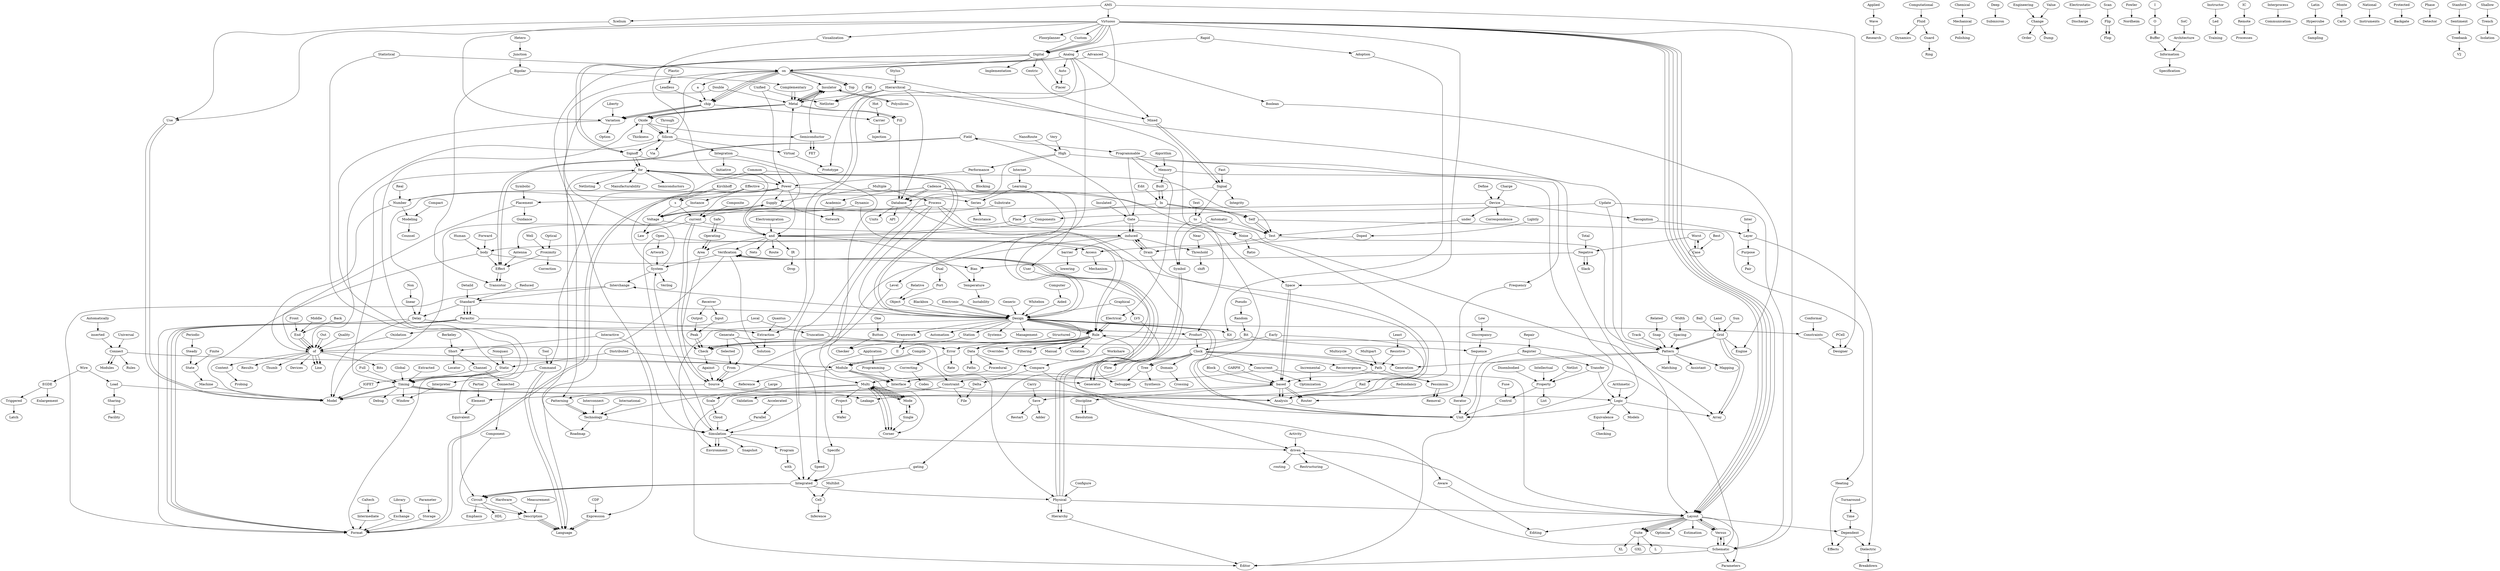 digraph test {
	ratio="fill";
	ANALOG [label="Analog"];
	AUTO [label="Auto"];
	PLACER [label="Placer"];
	ADVANCED [label="Advanced"];
	BOOLEAN [label="Boolean"];
	ENGINE [label="Engine"];
	ACTIVITY [label="Activity"];
	DRIVEN [label="driven"];
	RESTRUCTURING [label="Restructuring"];
	ON [label="on"];
	CHIP [label="chip"];
	VARIATION [label="Variation"];
	DESIGN [label="Design"];
	ENVIRONMENT [label="Environment"];
	EXPRESSION [label="Expression"];
	LANGUAGE [label="Language"];
	AUTOMATICALLY [label="Automatically"];
	INSERTED [label="inserted"];
	CONNECT [label="Connect"];
	MODULE [label="Module"];
	ALGORITHM [label="Algorithm"];
	MEMORY [label="Memory"];
	UNIT [label="Unit"];
	MIXED [label="Mixed"];
	SIGNAL [label="Signal"];
	AMS [label="AMS"];
	DESIGNER [label="Designer"];
	TOP [label="Top"];
	ACCELERATED [label="Accelerated"];
	PARALLEL [label="Parallel"];
	SIMULATION [label="Simulation"];
	AUTOMATIC [label="Automatic"];
	TEST [label="Test"];
	PATTERN [label="Pattern"];
	GENERATION [label="Generation"];
	VIRTUOSO [label="Virtuoso"];
	USE [label="Use"];
	MODEL [label="Model"];
	APPLIED [label="Applied"];
	WAVE [label="Wave"];
	RESEARCH [label="Research"];
	XCELIUM [label="Xcelium"];
	APPLICATION [label="Application"];
	PROGRAMMING [label="Programming"];
	INTERFACE [label="Interface"];
	ARITHMETIC [label="Arithmetic"];
	LOGIC [label="Logic"];
	SPECIFIC [label="Specific"];
	INTEGRATED [label="Integrated"];
	CIRCUIT [label="Circuit"];
	SYMBOL [label="Symbol"];
	GENERATOR [label="Generator"];
	BEST [label="Best"];
	CASE [label="Case"];
	WORST [label="Worst"];
	BLOCK [label="Block"];
	BASED [label="based"];
	DISCIPLINE [label="Discipline"];
	RESOLUTION [label="Resolution"];
	BLACKBOX [label="Blackbox"];
	BACK [label="Back"];
	END [label="End"];
	OF [label="of"];
	LINE [label="Line"];
	BIT [label="Bit"];
	ERROR [label="Error"];
	RATE [label="Rate"];
	BALL [label="Ball"];
	GRID [label="Grid"];
	ARRAY [label="Array"];
	BIPOLAR [label="Bipolar"];
	COMPLEMENTARY [label="Complementary"];
	METAL [label="Metal"];
	OXIDE [label="Oxide"];
	SILICON [label="Silicon"];
	BERKELEY [label="Berkeley"];
	SHORT [label="Short"];
	CHANNEL [label="Channel"];
	IGFET [label="IGFET"];
	BUILT [label="Built"];
	IN [label="In"];
	SELF [label="Self"];
	COMPUTER [label="Computer"];
	AIDED [label="Aided"];
	CONSTRAINT [label="Constraint"];
	AWARE [label="Aware"];
	EDITING [label="Editing"];
	CADENCE [label="Cadence"];
	ACADEMIC [label="Academic"];
	NETWORK [label="Network"];
	CHECK [label="Check"];
	AGAINST [label="Against"];
	SOURCE [label="Source"];
	CONNECTED [label="Connected"];
	COMPONENT [label="Component"];
	CONFORMAL [label="Conformal"];
	CONSTRAINTS [label="Constraints"];
	CLOCK [label="Clock"];
	FILE [label="File"];
	COMMON [label="Common"];
	COMMAND [label="Command"];
	CONCURRENT [label="Concurrent"];
	OPTIMIZATION [label="Optimization"];
	COMPOSITE [label="Composite"];
	CURRENT [label="current"];
	DOMAIN [label="Domain"];
	CROSSING [label="Crossing"];
	DESCRIPTION [label="Description"];
	FORMAT [label="Format"];
	CHARGE [label="Charge"];
	DEVICE [label="Device"];
	DATABASE [label="Database"];
	API [label="API"];
	SYSTEMS [label="Systems"];
	CALTECH [label="Caltech"];
	INTERMEDIATE [label="Intermediate"];
	CDF [label="CDF"];
	COMPUTATIONAL [label="Computational"];
	FLUID [label="Fluid"];
	DYNAMICS [label="Dynamics"];
	GATING [label="gating"];
	CELL [label="Cell"];
	INTERPRETER [label="Interpreter"];
	WINDOW [label="Window"];
	COMPILE [label="Compile"];
	MULTI [label="Multi"];
	MODE [label="Mode"];
	CORNER [label="Corner"];
	CHEMICAL [label="Chemical"];
	MECHANICAL [label="Mechanical"];
	POLISHING [label="Polishing"];
	POWER [label="Power"];
	LAYOUT [label="Layout"];
	COMPACT [label="Compact"];
	MODELING [label="Modeling"];
	COUNSEL [label="Counsel"];
	PLACEMENT [label="Placement"];
	GUIDANCE [label="Guidance"];
	CONFIGURE [label="Configure"];
	PHYSICAL [label="Physical"];
	HIERARCHY [label="Hierarchy"];
	PATH [label="Path"];
	PESSIMISM [label="Pessimism"];
	REMOVAL [label="Removal"];
	MODULES [label="Modules"];
	RULES [label="Rules"];
	RECONVERGENCE [label="Reconvergence"];
	CARRY [label="Carry"];
	SAVE [label="Save"];
	ADDER [label="Adder"];
	SPACE [label="Space"];
	ROUTER [label="Router"];
	TREE [label="Tree"];
	DEBUGGER [label="Debugger"];
	SYNTHESIS [label="Synthesis"];
	VALIDATION [label="Validation"];
	USER [label="User"];
	UNITS [label="Units"];
	DATA [label="Data"];
	COMPARE [label="Compare"];
	DEFINE [label="Define"];
	CORRESPONDENCE [label="Correspondence"];
	FRAMEWORK [label="Framework"];
	II [label="II"];
	FOR [label="for"];
	MANUFACTURABILITY [label="Manufacturability"];
	DRAIN [label="Drain"];
	INDUCED [label="induced"];
	BARRIER [label="barrier"];
	LOWERING [label="lowering"];
	THRESHOLD [label="Threshold"];
	SHIFT [label="shift"];
	DISTRIBUTED [label="Distributed"];
	DOUBLE [label="Double"];
	INSULATOR [label="Insulator"];
	DIGITAL [label="Digital"];
	CENTRIC [label="Centric"];
	DUAL [label="Dual"];
	PORT [label="Port"];
	OBJECT [label="Object"];
	DISEMBODIED [label="Disembodied"];
	PROPERTY [label="Property"];
	LIST [label="List"];
	PROCEDURAL [label="Procedural"];
	PATTERNING [label="Patterning"];
	TECHNOLOGY [label="Technology"];
	RULE [label="Rule"];
	DYNAMIC [label="Dynamic"];
	FILTERING [label="Filtering"];
	RECOGNITION [label="Recognition"];
	LAYER [label="Layer"];
	MANUAL [label="Manual"];
	VIOLATION [label="Violation"];
	DETAILD [label="Detaild"];
	STANDARD [label="Standard"];
	PARASITIC [label="Parasitic"];
	DEEP [label="Deep"];
	SUBMICRON [label="Submicron"];
	STATIC [label="Static"];
	TIMING [label="Timing"];
	ANALYSIS [label="Analysis"];
	UNDER [label="under"];
	VOLTAGE [label="Voltage"];
	SUPPLY [label="Supply"];
	CORRECTING [label="Correcting"];
	CODES [label="Codes"];
	EARLY [label="Early"];
	FLOW [label="Flow"];
	ENGINEERING [label="Engineering"];
	CHANGE [label="Change"];
	ORDER [label="Order"];
	EFFECTIVE [label="Effective"];
	ELECTRONIC [label="Electronic"];
	AUTOMATION [label="Automation"];
	INTERCHANGE [label="Interchange"];
	ELECTROMIGRATION [label="Electromigration"];
	EDIT [label="Edit"];
	PLACE [label="Place"];
	INSTANCE [label="Instance"];
	AND [label="and"];
	IR [label="IR"];
	DROP [label="Drop"];
	NUMBER [label="Number"];
	BITS [label="Bits"];
	EQUIVALENT [label="Equivalent"];
	THICKNESS [label="Thickness"];
	RAIL [label="Rail"];
	ELECTRICAL [label="Electrical"];
	ELECTROSTATIC [label="Electrostatic"];
	DISCHARGE [label="Discharge"];
	SERIES [label="Series"];
	RESISTANCE [label="Resistance"];
	EGDE [label="EGDE"];
	TRIGGERED [label="Triggered"];
	LATCH [label="Latch"];
	EXTRACTED [label="Extracted"];
	FIELD [label="Field"];
	EFFECT [label="Effect"];
	TRANSISTOR [label="Transistor"];
	FORWARD [label="Forward"];
	BODY [label="body"];
	BIAS [label="Bias"];
	FUSE [label="Fuse"];
	CONTROL [label="Control"];
	FRONT [label="Front"];
	FLIP [label="Flip"];
	FLOP [label="Flop"];
	GUARD [label="Guard"];
	RING [label="Ring"];
	FOWLER [label="Fowler"];
	NORDHEIM [label="Nordheim"];
	FLAT [label="Flat"];
	NETLISTER [label="Netlister"];
	PROGRAMMABLE [label="Programmable"];
	GATE [label="Gate"];
	FAST [label="Fast"];
	FINITE [label="Finite"];
	STATE [label="State"];
	MACHINE [label="Machine"];
	FULL [label="Full"];
	GARPH [label="GARPH"];
	GENERIC [label="Generic"];
	MANAGEMENT [label="Management"];
	GRAPHICAL [label="Graphical"];
	STATION [label="Station"];
	GENERATE [label="Generate"];
	FROM [label="From"];
	LEAKAGE [label="Leakage"];
	LVS [label="LVS"];
	LEVEL [label="Level"];
	EDITOR [label="Editor"];
	MAPPING [label="Mapping"];
	SELECTED [label="Selected"];
	GLOBAL [label="Global"];
	DEBUG [label="Debug"];
	HETERO [label="Hetero"];
	JUNCTION [label="Junction"];
	HUMAN [label="Human"];
	HOT [label="Hot"];
	CARRIER [label="Carrier"];
	INJECTION [label="Injection"];
	HARDWARE [label="Hardware"];
	HIERARCHICAL [label="Hierarchical"];
	FILL [label="Fill"];
	HIGH [label="High"];
	PERFORMANCE [label="Performance"];
	BLOCKING [label="Blocking"];
	EXTRACTION [label="Extraction"];
	MATCHING [label="Matching"];
	I [label="I"];
	O [label="O"];
	BUFFER [label="Buffer"];
	INFORMATION [label="Information"];
	SPECIFICATION [label="Specification"];
	INTERNET [label="Internet"];
	LEARNING [label="Learning"];
	INSTRUCTOR [label="Instructor"];
	LED [label="Led"];
	TRAINING [label="Training"];
	INTEGRATION [label="Integration"];
	INTERCONNECT [label="Interconnect"];
	IC [label="IC"];
	REMOTE [label="Remote"];
	PROCESSES [label="Processes"];
	INTERNATIONAL [label="International"];
	ROADMAP [label="Roadmap"];
	SEMICONDUCTORS [label="Semiconductors"];
	ELEMENT [label="Element"];
	INSULATED [label="Insulated"];
	INTER [label="Inter"];
	DIELECTRIC [label="Dielectric"];
	MODELS [label="Models"];
	INTERPROCESS [label="Interprocess"];
	COMMUNICATION [label="Communication"];
	INCREMENTAL [label="Incremental"];
	INTERACTIVE [label="Interactive"];
	INTELLECTUAL [label="Intellectual"];
	LOCATOR [label="Locator"];
	KIRCHHOFF [label="Kirchhoff"];
	S [label="s"];
	LAW [label="Law"];
	LIGHTLY [label="Lightly"];
	DOPED [label="Doped"];
	DEPENDENT [label="Dependent"];
	EFFECTS [label="Effects"];
	LOW [label="Low"];
	DISCREPANCY [label="Discrepancy"];
	SEQUENCE [label="Sequence"];
	EQUIVALENCE [label="Equivalence"];
	CHECKING [label="Checking"];
	LIBRARY [label="Library"];
	EXCHANGE [label="Exchange"];
	LAND [label="Land"];
	LATIN [label="Latin"];
	HYPERCUBE [label="Hypercube"];
	SAMPLING [label="Sampling"];
	LOCAL [label="Local"];
	OXIDATION [label="Oxidation"];
	PURPOSE [label="Purpose"];
	PAIR [label="Pair"];
	LEAST [label="Least"];
	RESISTIVE [label="Resistive"];
	LARGE [label="Large"];
	SCALE [label="Scale"];
	CLOUD [label="Cloud"];
	LOAD [label="Load"];
	SHARING [label="Sharing"];
	FACILITY [label="Facility"];
	TRUNCATION [label="Truncation"];
	LIBERTY [label="Liberty"];
	VERSUS [label="Versus"];
	SCHEMATIC [label="Schematic"];
	MULTIBIT [label="Multibit"];
	INFERENCE [label="Inference"];
	MONTE [label="Monte"];
	CARLO [label="Carlo"];
	MULTICYCLE [label="Multicycle"];
	SEMICONDUCTOR [label="Semiconductor"];
	FET [label="FET"];
	MEASUREMENT [label="Measurement"];
	MIDDLE [label="Middle"];
	MULTIPLE [label="Multiple"];
	PROCESS [label="Process"];
	MULTIPART [label="Multipart"];
	PROJECT [label="Project"];
	WAFER [label="Wafer"];
	NANOROUTE [label="NanoRoute"];
	FREQUENCY [label="Frequency"];
	NATIONAL [label="National"];
	INSTRUMENTS [label="Instruments"];
	NEGATIVE [label="Negative"];
	TEMPERATURE [label="Temperature"];
	INSTABILITY [label="Instability"];
	NETLIST [label="Netlist"];
	NON [label="Non"];
	LINEAR [label="linear"];
	DELAY [label="Delay"];
	NONQUASI [label="Nonquasi"];
	NEAR [label="Near"];
	OPEN [label="Open"];
	ACCESS [label="Access"];
	ARTWORK [label="Artwork"];
	SYSTEM [label="System"];
	ONE [label="One"];
	BUTTON [label="Button"];
	CHECKER [label="Checker"];
	OUT [label="Out"];
	REFERENCE [label="Reference"];
	CONTEXT [label="Context"];
	PROBING [label="Probing"];
	OPTICAL [label="Optical"];
	PROXIMITY [label="Proximity"];
	CORRECTION [label="Correction"];
	PRODUCT [label="Product"];
	NETLISTING [label="Netlisting"];
	ANTENNA [label="Antenna"];
	PROTECTED [label="Protected"];
	BACKGATE [label="Backgate"];
	KIT [label="Kit"];
	POLYSILICON [label="Polysilicon"];
	ESTIMATION [label="Estimation"];
	AREA [label="Area"];
	ROUTE [label="Route"];
	OVERRIDES [label="Overrides"];
	PSEUDO [label="Pseudo"];
	RANDOM [label="Random"];
	RESTART [label="Restart"];
	PCELL [label="PCell"];
	PHASE [label="Phase"];
	DETECTOR [label="Detector"];
	PARTIAL [label="Partial"];
	PLASTIC [label="Plastic"];
	LEADLESS [label="Leadless"];
	PARAMETER [label="Parameter"];
	STORAGE [label="Storage"];
	PERIODIC [label="Periodic"];
	STEADY [label="Steady"];
	MECHANISM [label="Mechanism"];
	VERIFICATION [label="Verification"];
	SOLUTION [label="Solution"];
	QUALITY [label="Quality"];
	RESULTS [label="Results"];
	QUANTUS [label="Quantus"];
	RAPID [label="Rapid"];
	ADOPTION [label="Adoption"];
	PROTOTYPE [label="Prototype"];
	REDUNDANCY [label="Redundancy"];
	RECEIVER [label="Receiver"];
	INPUT [label="Input"];
	PEAK [label="Peak"];
	REAL [label="Real"];
	RELATIVE [label="Relative"];
	OUTPUT [label="Output"];
	RELATED [label="Related"];
	SNAP [label="Snap"];
	REDUCED [label="Reduced"];
	REGISTER [label="Register"];
	TRANSFER [label="Transfer"];
	THUMB [label="Thumb"];
	REPAIR [label="Repair"];
	SOC [label="SoC"];
	ARCHITECTURE [label="Architecture"];
	SUBSTRATE [label="Substrate"];
	STRUCTURED [label="Structured"];
	PATHS [label="Paths"];
	ROUTING [label="routing"];
	SCAN [label="Scan"];
	SUN [label="Sun"];
	STYLUS [label="Stylus"];
	HEATING [label="Heating"];
	INTEGRITY [label="Integrity"];
	INITIATIVE [label="Initiative"];
	ITERATOR [label="Iterator"];
	SINGLE [label="Single"];
	NOISE [label="Noise"];
	TO [label="to"];
	RATIO [label="Ratio"];
	SAFE [label="Safe"];
	OPERATING [label="Operating"];
	A [label="a"];
	STATISTICAL [label="Statistical"];
	SYMBOLIC [label="Symbolic"];
	DEVICES [label="Devices"];
	PROGRAM [label="Program"];
	WITH [label="with"];
	EMPHASIS [label="Emphasis"];
	SNAPSHOT [label="Snapshot"];
	STANFORD [label="Stanford"];
	SENTIMENT [label="Sentiment"];
	TREEBANK [label="Treebank"];
	V2 [label="V2"];
	SIGNOFF [label="Signoff"];
	SHALLOW [label="Shallow"];
	TRENCH [label="Trench"];
	ISOLATION [label="Isolation"];
	VERILOG [label="Verilog"];
	VIRTUAL [label="Virtual"];
	TURNAROUND [label="Turnaround"];
	TIME [label="Time"];
	TOOL [label="Tool"];
	BREAKDOWN [label="Breakdown"];
	TOTAL [label="Total"];
	SLACK [label="Slack"];
	TRACK [label="Track"];
	ASSISTANT [label="Assistant"];
	TEXT [label="Text"];
	THROUGH [label="Through"];
	VIA [label="Via"];
	UNIVERSAL [label="Universal"];
	UPDATE [label="Update"];
	COMPONENTS [label="Components"];
	NETS [label="Nets"];
	PARAMETERS [label="Parameters"];
	UNIFIED [label="Unified"];
	VALUE [label="Value"];
	DUMP [label="Dump"];
	CUSTOM [label="Custom"];
	IMPLEMENTATION [label="Implementation"];
	FLOORPLANNER [label="Floorplanner"];
	VERY [label="Very"];
	SPEED [label="Speed"];
	HDL [label="HDL"];
	VISUALIZATION [label="Visualization"];
	OPTIMIZE [label="Optimize"];
	SUITE [label="Suite"];
	GXL [label="GXL"];
	L [label="L"];
	XL [label="XL"];
	OPTION [label="Option"];
	WORKSHARE [label="Workshare"];
	DELTA [label="Delta"];
	WHITEBOX [label="Whitebox"];
	WIRE [label="Wire"];
	ENLARGEMENT [label="Enlargement"];
	WELL [label="Well"];
	WIDTH [label="Width"];
	SPACING [label="Spacing"];
	A -> CHIP;
	ACADEMIC -> NETWORK;
	ACCELERATED -> PARALLEL;
	ACCESS -> MECHANISM;
	ACTIVITY -> DRIVEN;
	ADOPTION -> KIT;
	ADVANCED -> BOOLEAN;
	ADVANCED -> ON;
	AGAINST -> SOURCE;
	AIDED -> DESIGN;
	ALGORITHM -> MEMORY;
	AMS -> DESIGNER;
	AMS -> VIRTUOSO;
	AMS -> XCELIUM;
	ANALOG -> AUTO;
	ANALOG -> DESIGN;
	ANALOG -> EXPRESSION;
	ANALOG -> MIXED;
	ANALOG -> ON;
	ANALOG -> PROTOTYPE;
	ANALYSIS -> UNIT;
	AND -> ANALYSIS;
	AND -> AREA;
	AND -> IR;
	AND -> NETS;
	AND -> ROUTE;
	AND -> TEMPERATURE;
	AND -> VERIFICATION;
	ANTENNA -> EFFECT;
	APPLICATION -> PROGRAMMING;
	APPLICATION -> SPECIFIC;
	APPLIED -> WAVE;
	ARCHITECTURE -> INFORMATION;
	AREA -> CHECK;
	ARITHMETIC -> LOGIC;
	ARTWORK -> SYSTEM;
	AUTO -> PLACER;
	AUTOMATIC -> SYMBOL;
	AUTOMATIC -> TEST;
	AUTOMATICALLY -> INSERTED;
	AWARE -> EDITING;
	BACK -> END;
	BALL -> GRID;
	BARRIER -> LOWERING;
	BASED -> ANALYSIS;
	BASED -> ANALYSIS;
	BASED -> DISCIPLINE;
	BASED -> ROUTER;
	BASED -> ROUTER;
	BASED -> SAVE;
	BERKELEY -> SHORT;
	BEST -> CASE;
	BIAS -> TEMPERATURE;
	BIPOLAR -> COMPLEMENTARY;
	BIPOLAR -> TRANSISTOR;
	BIT -> ERROR;
	BIT -> SEQUENCE;
	BLACKBOX -> DESIGN;
	BLOCK -> BASED;
	BODY -> BIAS;
	BODY -> EFFECT;
	BODY -> MODEL;
	BOOLEAN -> ENGINE;
	BUFFER -> INFORMATION;
	BUILT -> IN;
	BUILT -> IN;
	BUTTON -> CHECKER;
	CADENCE -> ACADEMIC;
	CADENCE -> DATABASE;
	CADENCE -> DATABASE;
	CADENCE -> DESIGN;
	CADENCE -> PLACEMENT;
	CADENCE -> SPACE;
	CALTECH -> INTERMEDIATE;
	CARRIER -> INJECTION;
	CARRY -> SAVE;
	CASE -> WORST;
	CDF -> EXPRESSION;
	CELL -> INFERENCE;
	CENTRIC -> MIXED;
	CHANGE -> DUMP;
	CHANGE -> ORDER;
	CHANNEL -> CONNECTED;
	CHANNEL -> IGFET;
	CHARGE -> DEVICE;
	CHECK -> AGAINST;
	CHEMICAL -> MECHANICAL;
	CHIP -> CARRIER;
	CHIP -> VARIATION;
	CHIP -> VARIATION;
	CHIP -> VARIATION;
	CIRCUIT -> DESCRIPTION;
	CIRCUIT -> EMPHASIS;
	CIRCUIT -> HDL;
	CLOCK -> CONCURRENT;
	CLOCK -> CONSTRAINT;
	CLOCK -> DOMAIN;
	CLOCK -> FLOW;
	CLOCK -> GATING;
	CLOCK -> GENERATION;
	CLOCK -> PATH;
	CLOCK -> RECONVERGENCE;
	CLOCK -> TREE;
	CLOCK -> TREE;
	CLOUD -> SIMULATION;
	COMMAND -> INTERPRETER;
	COMMAND -> LANGUAGE;
	COMMAND -> LANGUAGE;
	COMMON -> COMMAND;
	COMMON -> POWER;
	COMMON -> USER;
	COMPACT -> MODELING;
	COMPARE -> DELTA;
	COMPARE -> UNIT;
	COMPILE -> MODULE;
	COMPILE -> MODULE;
	COMPLEMENTARY -> METAL;
	COMPLEMENTARY -> METAL;
	COMPONENT -> DESCRIPTION;
	COMPONENTS -> AND;
	COMPOSITE -> CURRENT;
	COMPUTATIONAL -> FLUID;
	COMPUTER -> AIDED;
	CONCURRENT -> LAYOUT;
	CONCURRENT -> MULTI;
	CONCURRENT -> OPTIMIZATION;
	CONFIGURE -> PHYSICAL;
	CONFORMAL -> CONSTRAINTS;
	CONNECT -> MODULE;
	CONNECT -> MODULES;
	CONNECT -> MODULES;
	CONNECT -> RULES;
	CONNECTED -> COMPONENT;
	CONSTRAINT -> AWARE;
	CONSTRAINT -> EDITOR;
	CONSTRAINT -> FILE;
	CONSTRAINT -> VALIDATION;
	CONSTRAINTS -> DESIGNER;
	CONTEXT -> PROBING;
	CONTROL -> UNIT;
	CORRECTING -> CODES;
	CURRENT -> INDUCED;
	CURRENT -> LAW;
	CURRENT -> SOURCE;
	CURRENT -> SOURCE;
	CUSTOM -> DIGITAL;
	DATA -> COMPARE;
	DATA -> PATHS;
	DATA -> PROCEDURAL;
	DATABASE -> API;
	DATABASE -> FLOW;
	DATABASE -> UNITS;
	DEEP -> SUBMICRON;
	DEFINE -> DEVICE;
	DELAY -> FORMAT;
	DELAY -> MODEL;
	DELAY -> PRODUCT;
	DELTA -> FILE;
	DEPENDENT -> DIELECTRIC;
	DEPENDENT -> EFFECTS;
	DESCRIPTION -> FORMAT;
	DESCRIPTION -> LANGUAGE;
	DESCRIPTION -> LANGUAGE;
	DESCRIPTION -> LANGUAGE;
	DESIGN -> AUTOMATION;
	DESIGN -> CONSTRAINTS;
	DESIGN -> DATA;
	DESIGN -> ENVIRONMENT;
	DESIGN -> FOR;
	DESIGN -> FOR;
	DESIGN -> FRAMEWORK;
	DESIGN -> INTERCHANGE;
	DESIGN -> KIT;
	DESIGN -> MANAGEMENT;
	DESIGN -> RULE;
	DESIGN -> RULE;
	DESIGN -> RULE;
	DESIGN -> RULE;
	DESIGN -> STATION;
	DESIGN -> SYSTEMS;
	DESIGN -> UNIT;
	DESIGN -> UNIT;
	DETAILD -> STANDARD;
	DEVICE -> CORRESPONDENCE;
	DEVICE -> MODEL;
	DEVICE -> RECOGNITION;
	DEVICE -> UNDER;
	DIELECTRIC -> BREAKDOWN;
	DIGITAL -> CENTRIC;
	DIGITAL -> IMPLEMENTATION;
	DIGITAL -> ON;
	DIGITAL -> PLACER;
	DIGITAL -> SIGNOFF;
	DIGITAL -> SIGNOFF;
	DISCIPLINE -> RESOLUTION;
	DISCIPLINE -> RESOLUTION;
	DISCREPANCY -> SEQUENCE;
	DISEMBODIED -> PROPERTY;
	DISTRIBUTED -> MULTI;
	DISTRIBUTED -> STATIC;
	DOMAIN -> CROSSING;
	DOPED -> DRAIN;
	DOUBLE -> METAL;
	DOUBLE -> PATTERNING;
	DRAIN -> INDUCED;
	DRAIN -> INDUCED;
	DRAIN -> LEAKAGE;
	DRIVEN -> LAYOUT;
	DRIVEN -> RESTRUCTURING;
	DRIVEN -> ROUTING;
	DUAL -> PORT;
	DYNAMIC -> RULE;
	DYNAMIC -> VOLTAGE;
	EARLY -> CLOCK;
	EARLY -> RAIL;
	EDIT -> IN;
	EFFECT -> TRANSISTOR;
	EFFECT -> TRANSISTOR;
	EFFECTIVE -> CURRENT;
	EFFECTIVE -> INSTANCE;
	EFFECTIVE -> NUMBER;
	EFFECTIVE -> SERIES;
	EGDE -> ENLARGEMENT;
	EGDE -> TRIGGERED;
	ELECTRICAL -> RULE;
	ELECTRICAL -> RULE;
	ELECTROMIGRATION -> AND;
	ELECTRONIC -> DESIGN;
	ELECTRONIC -> DESIGN;
	ELECTROSTATIC -> DISCHARGE;
	ELEMENT -> EQUIVALENT;
	END -> OF;
	END -> OF;
	END -> OF;
	ENGINEERING -> CHANGE;
	EQUIVALENCE -> CHECKING;
	EQUIVALENT -> CIRCUIT;
	EQUIVALENT -> OXIDE;
	ERROR -> CORRECTING;
	ERROR -> RATE;
	EXCHANGE -> FORMAT;
	EXPRESSION -> LANGUAGE;
	EXPRESSION -> LANGUAGE;
	EXTRACTED -> TIMING;
	EXTRACTION -> SOLUTION;
	FAST -> SIGNAL;
	FIELD -> EFFECT;
	FIELD -> EFFECT;
	FIELD -> PROGRAMMABLE;
	FILL -> DATABASE;
	FINITE -> STATE;
	FLAT -> NETLISTER;
	FLIP -> FLOP;
	FLIP -> FLOP;
	FLUID -> DYNAMICS;
	FLUID -> GUARD;
	FOR -> MANUFACTURABILITY;
	FOR -> NETLISTING;
	FOR -> POWER;
	FOR -> SEMICONDUCTORS;
	FOR -> TEST;
	FOR -> TIMING;
	FORWARD -> BODY;
	FOWLER -> NORDHEIM;
	FRAMEWORK -> II;
	FREQUENCY -> ROUTER;
	FROM -> SOURCE;
	FROM -> SOURCE;
	FRONT -> END;
	FULL -> TIMING;
	FUSE -> CONTROL;
	GARPH -> BASED;
	GATE -> ARRAY;
	GATE -> FIELD;
	GATE -> INDUCED;
	GATE -> INDUCED;
	GATE -> LEVEL;
	GATING -> INTEGRATED;
	GENERATE -> FROM;
	GENERATE -> PHYSICAL;
	GENERATE -> SELECTED;
	GENERIC -> DESIGN;
	GLOBAL -> TIMING;
	GRAPHICAL -> DESIGN;
	GRAPHICAL -> LVS;
	GRID -> ARRAY;
	GRID -> ARRAY;
	GRID -> ENGINE;
	GRID -> PATTERN;
	GRID -> PATTERN;
	GUARD -> RING;
	HARDWARE -> DESCRIPTION;
	HEATING -> EFFECTS;
	HETERO -> JUNCTION;
	HIERARCHICAL -> DATABASE;
	HIERARCHICAL -> EXTRACTION;
	HIERARCHICAL -> METAL;
	HIERARCHICAL -> NETLISTER;
	HIERARCHICAL -> PATTERN;
	HIERARCHY -> EDITOR;
	HIGH -> FREQUENCY;
	HIGH -> PERFORMANCE;
	HIGH -> SPEED;
	HOT -> CARRIER;
	HUMAN -> BODY;
	HYPERCUBE -> SAMPLING;
	I -> O;
	IC -> REMOTE;
	IGFET -> MODEL;
	IN -> PLACE;
	IN -> SELF;
	IN -> SELF;
	INCREMENTAL -> OPTIMIZATION;
	INDUCED -> BARRIER;
	INDUCED -> BODY;
	INDUCED -> DRAIN;
	INDUCED -> SOURCE;
	INDUCED -> THRESHOLD;
	INFORMATION -> SPECIFICATION;
	INPUT -> PEAK;
	INSERTED -> CONNECT;
	INSTANCE -> VOLTAGE;
	INSTRUCTOR -> LED;
	INSULATED -> GATE;
	INSULATOR -> METAL;
	INSULATOR -> METAL;
	INSULATOR -> POLYSILICON;
	INSULATOR -> SEMICONDUCTOR;
	INTEGRATED -> CELL;
	INTEGRATED -> CIRCUIT;
	INTEGRATED -> CIRCUIT;
	INTEGRATED -> CIRCUIT;
	INTEGRATED -> PHYSICAL;
	INTEGRATION -> CONSTRAINT;
	INTEGRATION -> INITIATIVE;
	INTELLECTUAL -> PROPERTY;
	INTER -> LAYER;
	INTERACTIVE -> SHORT;
	INTERACTIVE -> SIMULATION;
	INTERCHANGE -> FORMAT;
	INTERCHANGE -> STANDARD;
	INTERCONNECT -> TECHNOLOGY;
	INTERFACE -> ELEMENT;
	INTERFACE -> LOGIC;
	INTERMEDIATE -> FORMAT;
	INTERNATIONAL -> TECHNOLOGY;
	INTERNET -> LEARNING;
	INTERPRETER -> WINDOW;
	INTERPROCESS -> COMMUNICATION;
	IR -> DROP;
	ITERATOR -> UNIT;
	JUNCTION -> BIPOLAR;
	KIRCHHOFF -> S;
	KIRCHHOFF -> S;
	LAND -> GRID;
	LARGE -> SCALE;
	LATIN -> HYPERCUBE;
	LAYER -> DIELECTRIC;
	LAYER -> PURPOSE;
	LAYOUT -> DEPENDENT;
	LAYOUT -> EDITING;
	LAYOUT -> ESTIMATION;
	LAYOUT -> OPTIMIZE;
	LAYOUT -> PARAMETERS;
	LAYOUT -> SUITE;
	LAYOUT -> SUITE;
	LAYOUT -> SUITE;
	LAYOUT -> SUITE;
	LAYOUT -> VERSUS;
	LAYOUT -> VERSUS;
	LEADLESS -> CHIP;
	LEARNING -> SERIES;
	LEAST -> RESISTIVE;
	LED -> TRAINING;
	LEVEL -> SIMULATION;
	LIBERTY -> VARIATION;
	LIBRARY -> EXCHANGE;
	LIGHTLY -> DOPED;
	LINEAR -> DELAY;
	LOAD -> MODEL;
	LOAD -> SHARING;
	LOCAL -> OXIDATION;
	LOCAL -> TRUNCATION;
	LOGIC -> ARRAY;
	LOGIC -> EQUIVALENCE;
	LOGIC -> MODELS;
	LOGIC -> UNIT;
	LOW -> DISCREPANCY;
	LVS -> DEBUGGER;
	MACHINE -> MODEL;
	MEASUREMENT -> DESCRIPTION;
	MECHANICAL -> POLISHING;
	MEMORY -> BUILT;
	MEMORY -> UNIT;
	METAL -> FILL;
	METAL -> FILL;
	METAL -> INSULATOR;
	METAL -> INSULATOR;
	METAL -> INSULATOR;
	METAL -> OXIDE;
	METAL -> OXIDE;
	METAL -> OXIDE;
	MIDDLE -> END;
	MIXED -> SIGNAL;
	MIXED -> SIGNAL;
	MODE -> MULTI;
	MODE -> MULTI;
	MODE -> MULTI;
	MODE -> SINGLE;
	MODELING -> COUNSEL;
	MODULE -> GENERATOR;
	MODULE -> INTERFACE;
	MODULE -> INTERFACE;
	MODULE -> REFERENCE;
	MONTE -> CARLO;
	MULTI -> CORNER;
	MULTI -> CORNER;
	MULTI -> CORNER;
	MULTI -> MODE;
	MULTI -> MODE;
	MULTI -> MODE;
	MULTI -> PATTERNING;
	MULTI -> PROJECT;
	MULTI -> TECHNOLOGY;
	MULTIBIT -> CELL;
	MULTICYCLE -> PATH;
	MULTIPART -> PATH;
	MULTIPLE -> PROCESS;
	MULTIPLE -> SUPPLY;
	NANOROUTE -> HIGH;
	NATIONAL -> INSTRUMENTS;
	NEAR -> THRESHOLD;
	NEGATIVE -> BIAS;
	NEGATIVE -> SLACK;
	NEGATIVE -> SLACK;
	NETLIST -> PROPERTY;
	NOISE -> ANALYSIS;
	NOISE -> RATIO;
	NON -> LINEAR;
	NONQUASI -> STATIC;
	NUMBER -> MODELING;
	NUMBER -> OF;
	O -> BUFFER;
	OBJECT -> DESIGN;
	OF -> BITS;
	OF -> CONTEXT;
	OF -> DEVICES;
	OF -> LINE;
	OF -> LINE;
	OF -> LINE;
	OF -> MODULE;
	OF -> RESULTS;
	OF -> SILICON;
	OF -> THUMB;
	ON -> A;
	ON -> CHIP;
	ON -> CHIP;
	ON -> CHIP;
	ON -> INSULATOR;
	ON -> PRODUCT;
	ON -> TOP;
	ON -> TOP;
	ONE -> BUTTON;
	OPEN -> ACCESS;
	OPEN -> ARTWORK;
	OPEN -> SIMULATION;
	OPERATING -> AREA;
	OPERATING -> AREA;
	OPTICAL -> PROXIMITY;
	OUT -> OF;
	OUT -> OF;
	OUTPUT -> PEAK;
	OXIDATION -> OF;
	OXIDE -> SEMICONDUCTOR;
	OXIDE -> SILICON;
	OXIDE -> SILICON;
	OXIDE -> THICKNESS;
	PARALLEL -> SIMULATION;
	PARAMETER -> STORAGE;
	PARASITIC -> EXTRACTION;
	PARASITIC -> FORMAT;
	PARASITIC -> FORMAT;
	PARASITIC -> FORMAT;
	PARTIAL -> ELEMENT;
	PATH -> BASED;
	PATH -> PESSIMISM;
	PATTERN -> ASSISTANT;
	PATTERN -> EDITOR;
	PATTERN -> GENERATION;
	PATTERN -> MAPPING;
	PATTERN -> MATCHING;
	PATTERNING -> TECHNOLOGY;
	PATTERNING -> TECHNOLOGY;
	PCELL -> DESIGNER;
	PEAK -> CHECK;
	PEAK -> CHECK;
	PERFORMANCE -> BLOCKING;
	PERFORMANCE -> POWER;
	PERIODIC -> STEADY;
	PESSIMISM -> REMOVAL;
	PESSIMISM -> REMOVAL;
	PHASE -> DETECTOR;
	PHYSICAL -> HIERARCHY;
	PHYSICAL -> HIERARCHY;
	PHYSICAL -> LAYOUT;
	PHYSICAL -> VERIFICATION;
	PHYSICAL -> VERIFICATION;
	PHYSICAL -> VERIFICATION;
	PLACE -> AND;
	PLACEMENT -> GUIDANCE;
	PLACEMENT -> OF;
	PLASTIC -> LEADLESS;
	POLYSILICON -> INSULATOR;
	PORT -> OBJECT;
	POWER -> AND;
	POWER -> DELAY;
	POWER -> FORMAT;
	POWER -> FORMAT;
	POWER -> SUPPLY;
	POWER -> TEST;
	PROCEDURAL -> INTERFACE;
	PROCESS -> ANTENNA;
	PROCESS -> BASED;
	PROCESS -> CORNER;
	PROCESS -> DESIGN;
	PROCESS -> RULE;
	PROCESS -> VOLTAGE;
	PRODUCT -> CLOCK;
	PROGRAM -> WITH;
	PROGRAMMABLE -> ELECTRICAL;
	PROGRAMMABLE -> GATE;
	PROGRAMMABLE -> LOGIC;
	PROGRAMMABLE -> MEMORY;
	PROGRAMMING -> INTERFACE;
	PROJECT -> WAFER;
	PROPERTY -> CONTROL;
	PROPERTY -> LIST;
	PROTECTED -> BACKGATE;
	PROXIMITY -> CORRECTION;
	PROXIMITY -> EFFECT;
	PSEUDO -> RANDOM;
	PURPOSE -> PAIR;
	QUALITY -> OF;
	QUANTUS -> EXTRACTION;
	RAIL -> ANALYSIS;
	RANDOM -> BIT;
	RAPID -> ADOPTION;
	RAPID -> ANALOG;
	REAL -> NUMBER;
	RECEIVER -> INPUT;
	RECEIVER -> OUTPUT;
	RECOGNITION -> LAYER;
	RECONVERGENCE -> PESSIMISM;
	REDUCED -> STANDARD;
	REDUNDANCY -> ANALYSIS;
	REGISTER -> TRANSFER;
	REGISTER -> UNIT;
	RELATED -> SNAP;
	RELATIVE -> OBJECT;
	REMOTE -> PROCESSES;
	REPAIR -> REGISTER;
	RESISTIVE -> PATH;
	ROADMAP -> FOR;
	RULE -> CHECK;
	RULE -> CHECK;
	RULE -> CHECK;
	RULE -> CHECKER;
	RULE -> DRIVEN;
	RULE -> FILTERING;
	RULE -> MANUAL;
	RULE -> OF;
	RULE -> OVERRIDES;
	RULE -> VIOLATION;
	S -> CURRENT;
	S -> VOLTAGE;
	SAFE -> OPERATING;
	SAFE -> OPERATING;
	SAVE -> ADDER;
	SAVE -> RESTART;
	SCALE -> CLOUD;
	SCAN -> FLIP;
	SCHEMATIC -> DRIVEN;
	SCHEMATIC -> EDITOR;
	SCHEMATIC -> PARAMETERS;
	SCHEMATIC -> RULE;
	SCHEMATIC -> VERSUS;
	SELECTED -> FROM;
	SELF -> HEATING;
	SELF -> TEST;
	SELF -> TEST;
	SEMICONDUCTOR -> FET;
	SEMICONDUCTOR -> FET;
	SENTIMENT -> TREEBANK;
	SEQUENCE -> ITERATOR;
	SERIES -> RESISTANCE;
	SHALLOW -> TRENCH;
	SHARING -> FACILITY;
	SHORT -> CHANNEL;
	SHORT -> LOCATOR;
	SIGNAL -> DATABASE;
	SIGNAL -> INTEGRITY;
	SIGNAL -> TO;
	SIGNOFF -> AND;
	SIGNOFF -> FOR;
	SIGNOFF -> FOR;
	SILICON -> INTEGRATION;
	SILICON -> ON;
	SILICON -> SIGNOFF;
	SILICON -> VIA;
	SILICON -> VIRTUAL;
	SIMULATION -> DRIVEN;
	SIMULATION -> ENVIRONMENT;
	SIMULATION -> ENVIRONMENT;
	SIMULATION -> PROGRAM;
	SIMULATION -> SNAPSHOT;
	SIMULATION -> SYSTEM;
	SINGLE -> CORNER;
	SINGLE -> MODE;
	SNAP -> PATTERN;
	SOC -> ARCHITECTURE;
	SOURCE -> LEAKAGE;
	SOURCE -> MODEL;
	SPACE -> BASED;
	SPACE -> BASED;
	SPACING -> PATTERN;
	SPECIFIC -> INTEGRATED;
	SPEED -> INTEGRATED;
	STANDARD -> DELAY;
	STANDARD -> DESIGN;
	STANDARD -> PARASITIC;
	STANDARD -> PARASITIC;
	STANDARD -> PARASITIC;
	STANFORD -> SENTIMENT;
	STATE -> MACHINE;
	STATIC -> TIMING;
	STATIC -> TIMING;
	STATIC -> TIMING;
	STATION -> II;
	STATISTICAL -> ON;
	STATISTICAL -> STATIC;
	STEADY -> STATE;
	STORAGE -> FORMAT;
	STRUCTURED -> DATA;
	STYLUS -> HIERARCHICAL;
	SUBSTRATE -> CURRENT;
	SUBSTRATE -> NOISE;
	SUITE -> GXL;
	SUITE -> L;
	SUITE -> XL;
	SUN -> GRID;
	SUPPLY -> NETWORK;
	SUPPLY -> VOLTAGE;
	SYMBOL -> GENERATOR;
	SYMBOL -> GENERATOR;
	SYMBOLIC -> PLACEMENT;
	SYSTEM -> FOR;
	SYSTEM -> INTERCHANGE;
	SYSTEM -> ON;
	SYSTEM -> VERILOG;
	TECHNOLOGY -> ROADMAP;
	TECHNOLOGY -> SIMULATION;
	TEMPERATURE -> INSTABILITY;
	TEST -> ACCESS;
	TEST -> PATTERN;
	TEXT -> TO;
	THRESHOLD -> SHIFT;
	THROUGH -> SILICON;
	TIME -> DEPENDENT;
	TIMING -> ANALYSIS;
	TIMING -> ANALYSIS;
	TIMING -> ANALYSIS;
	TIMING -> DEBUG;
	TIMING -> MODEL;
	TIMING -> MODEL;
	TIMING -> WINDOW;
	TO -> NOISE;
	TO -> SYMBOL;
	TOOL -> COMMAND;
	TOTAL -> NEGATIVE;
	TRACK -> PATTERN;
	TRANSFER -> LOGIC;
	TRANSFER -> PROPERTY;
	TREE -> DEBUGGER;
	TREE -> SYNTHESIS;
	TREEBANK -> V2;
	TRENCH -> ISOLATION;
	TRIGGERED -> LATCH;
	TRUNCATION -> ERROR;
	TURNAROUND -> TIME;
	UNDER -> TEST;
	UNIFIED -> NETLISTER;
	UNIFIED -> POWER;
	UNIVERSAL -> CONNECT;
	UPDATE -> COMPONENTS;
	UPDATE -> LAYOUT;
	UPDATE -> SCHEMATIC;
	USE -> MODEL;
	USE -> MODEL;
	USER -> INTERFACE;
	VALUE -> CHANGE;
	VARIATION -> FORMAT;
	VARIATION -> OPTION;
	VERIFICATION -> LANGUAGE;
	VERIFICATION -> SOLUTION;
	VERIFICATION -> SYSTEM;
	VERSUS -> LAYOUT;
	VERSUS -> SCHEMATIC;
	VERSUS -> SCHEMATIC;
	VERY -> HIGH;
	VIRTUAL -> METAL;
	VIRTUAL -> PROTOTYPE;
	VIRTUOSO -> CUSTOM;
	VIRTUOSO -> DIGITAL;
	VIRTUOSO -> DIGITAL;
	VIRTUOSO -> DIGITAL;
	VIRTUOSO -> FLOORPLANNER;
	VIRTUOSO -> INTEGRATED;
	VIRTUOSO -> LAYOUT;
	VIRTUOSO -> LAYOUT;
	VIRTUOSO -> LAYOUT;
	VIRTUOSO -> LAYOUT;
	VIRTUOSO -> LAYOUT;
	VIRTUOSO -> SCHEMATIC;
	VIRTUOSO -> SPACE;
	VIRTUOSO -> USE;
	VIRTUOSO -> VARIATION;
	VIRTUOSO -> VISUALIZATION;
	VISUALIZATION -> AND;
	VOLTAGE -> AND;
	VOLTAGE -> LAW;
	VOLTAGE -> SUPPLY;
	WAVE -> RESEARCH;
	WELL -> PROXIMITY;
	WHITEBOX -> DESIGN;
	WIDTH -> SPACING;
	WIRE -> EGDE;
	WIRE -> LOAD;
	WITH -> INTEGRATED;
	WORKSHARE -> COMPARE;
	WORST -> CASE;
	WORST -> NEGATIVE;
	XCELIUM -> USE;
}
